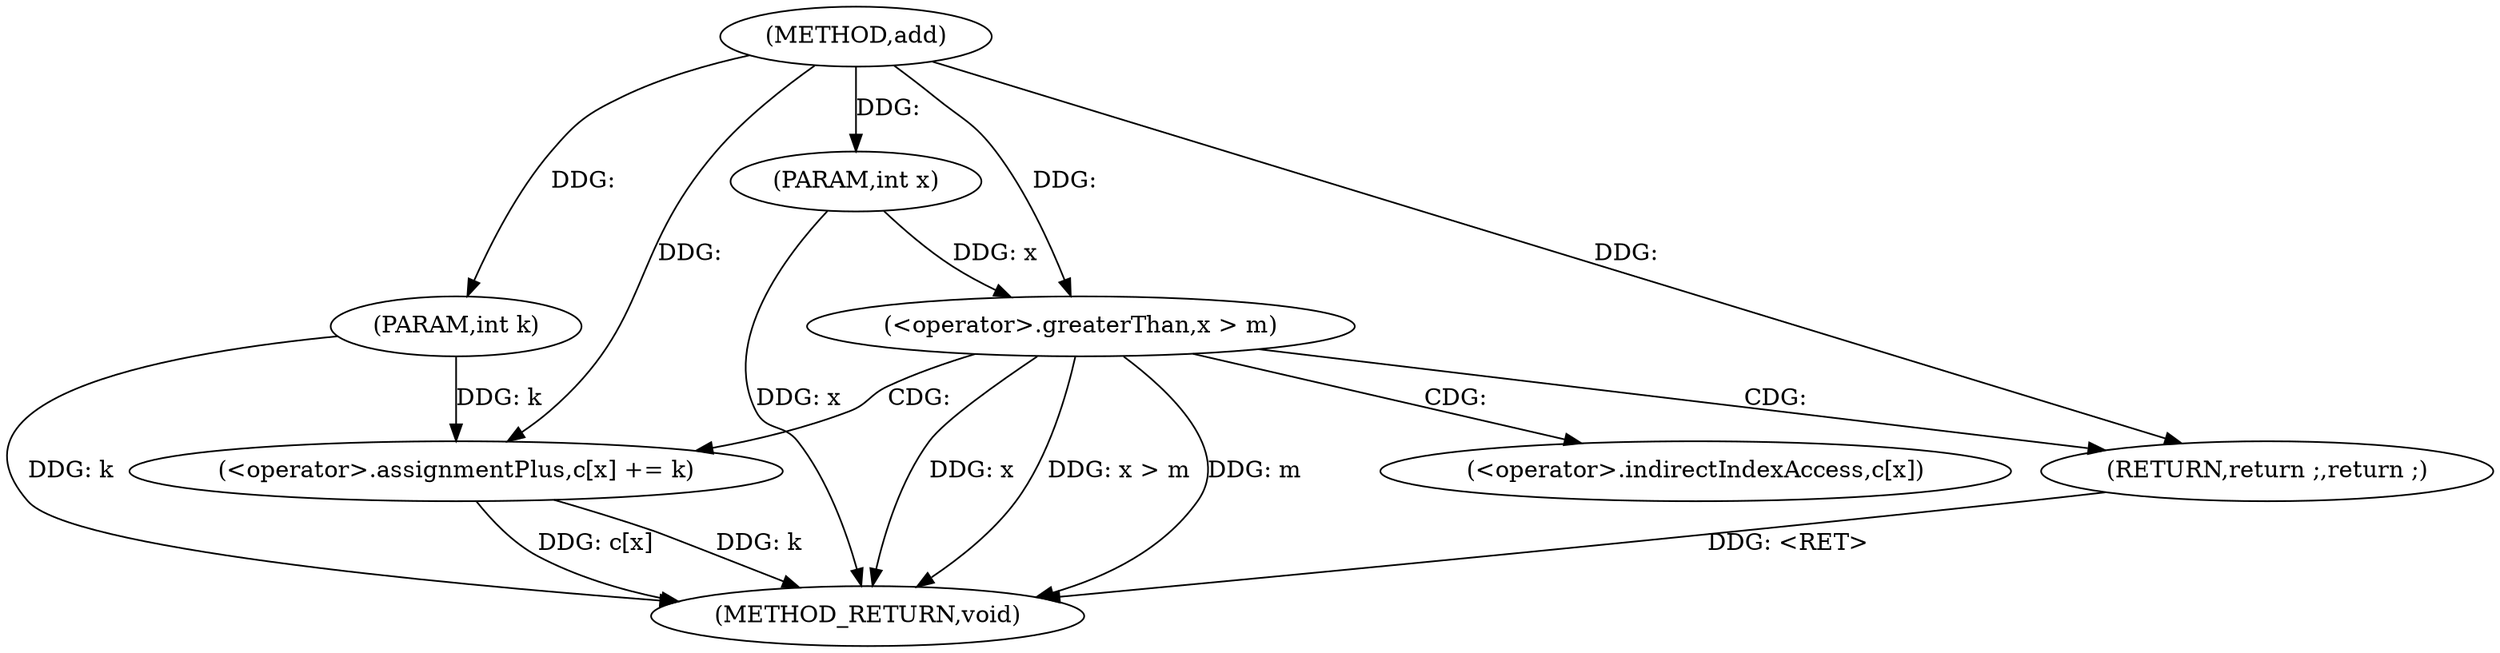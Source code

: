 digraph "add" {  
"1000101" [label = "(METHOD,add)" ]
"1000115" [label = "(METHOD_RETURN,void)" ]
"1000102" [label = "(PARAM,int x)" ]
"1000103" [label = "(PARAM,int k)" ]
"1000110" [label = "(<operator>.assignmentPlus,c[x] += k)" ]
"1000106" [label = "(<operator>.greaterThan,x > m)" ]
"1000109" [label = "(RETURN,return ;,return ;)" ]
"1000111" [label = "(<operator>.indirectIndexAccess,c[x])" ]
  "1000102" -> "1000115"  [ label = "DDG: x"] 
  "1000103" -> "1000115"  [ label = "DDG: k"] 
  "1000106" -> "1000115"  [ label = "DDG: x"] 
  "1000106" -> "1000115"  [ label = "DDG: x > m"] 
  "1000110" -> "1000115"  [ label = "DDG: c[x]"] 
  "1000110" -> "1000115"  [ label = "DDG: k"] 
  "1000109" -> "1000115"  [ label = "DDG: <RET>"] 
  "1000106" -> "1000115"  [ label = "DDG: m"] 
  "1000101" -> "1000102"  [ label = "DDG: "] 
  "1000101" -> "1000103"  [ label = "DDG: "] 
  "1000103" -> "1000110"  [ label = "DDG: k"] 
  "1000101" -> "1000110"  [ label = "DDG: "] 
  "1000101" -> "1000109"  [ label = "DDG: "] 
  "1000102" -> "1000106"  [ label = "DDG: x"] 
  "1000101" -> "1000106"  [ label = "DDG: "] 
  "1000106" -> "1000110"  [ label = "CDG: "] 
  "1000106" -> "1000109"  [ label = "CDG: "] 
  "1000106" -> "1000111"  [ label = "CDG: "] 
}
